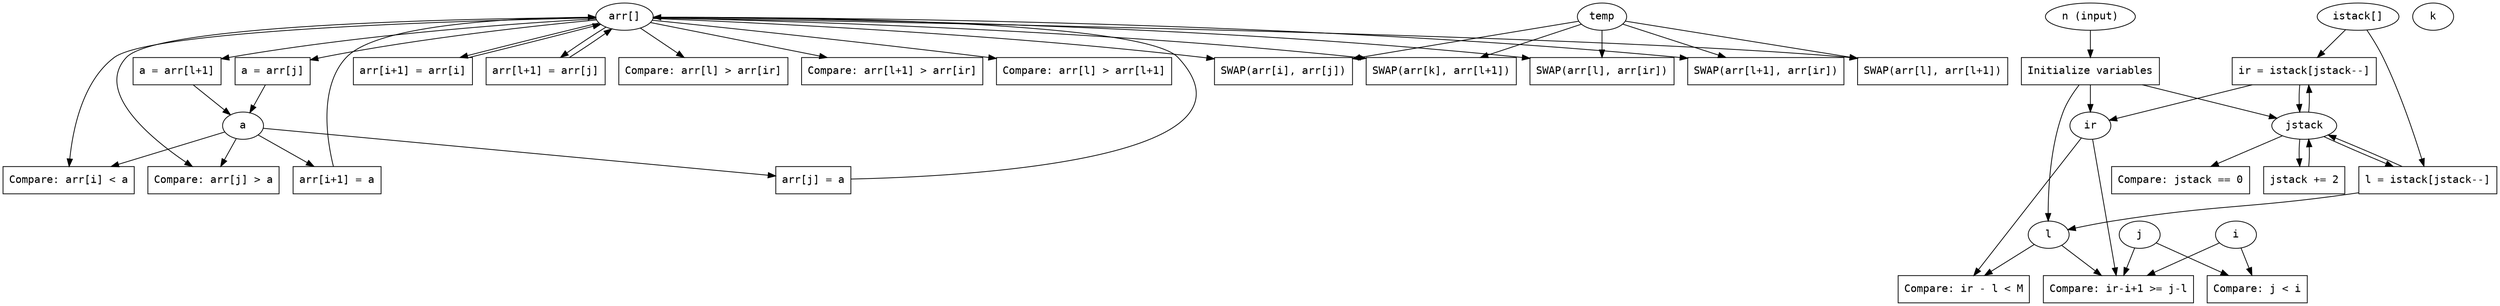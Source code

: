 digraph DFG {
    node [shape=box, fontname="Courier"];
    edge [fontname="Courier"];

    // Data nodes
    arr [label="arr[]", shape=ellipse];
    istack [label="istack[]", shape=ellipse];
    n [label="n (input)", shape=ellipse];
    i [label="i", shape=ellipse];
    ir [label="ir", shape=ellipse];
    j [label="j", shape=ellipse];
    k [label="k", shape=ellipse];
    l [label="l", shape=ellipse];
    jstack [label="jstack", shape=ellipse];
    a [label="a", shape=ellipse];
    temp [label="temp", shape=ellipse];

    // Operation nodes
    init [label="Initialize variables"];
    comp1 [label="Compare: ir - l < M"];
    comp2 [label="Compare: jstack == 0"];
    comp3 [label="Compare: arr[l] > arr[ir]"];
    comp4 [label="Compare: arr[l+1] > arr[ir]"];
    comp5 [label="Compare: arr[l] > arr[l+1]"];
    comp6 [label="Compare: arr[i] < a"];
    comp7 [label="Compare: arr[j] > a"];
    comp8 [label="Compare: j < i"];
    comp9 [label="Compare: ir-i+1 >= j-l"];
    swap1 [label="SWAP(arr[k], arr[l+1])"];
    swap2 [label="SWAP(arr[l], arr[ir])"];
    swap3 [label="SWAP(arr[l+1], arr[ir])"];
    swap4 [label="SWAP(arr[l], arr[l+1])"];
    swap5 [label="SWAP(arr[i], arr[j])"];
    assign1 [label="a = arr[j]"];
    assign2 [label="arr[i+1] = arr[i]"];
    assign3 [label="arr[i+1] = a"];
    assign4 [label="a = arr[l+1]"];
    assign5 [label="arr[l+1] = arr[j]"];
    assign6 [label="arr[j] = a"];
    update1 [label="jstack += 2"];
    update2 [label="ir = istack[jstack--]"];
    update3 [label="l = istack[jstack--]"];

    // Data flow edges
    n -> init;
    init -> ir;
    init -> l;
    init -> jstack;
    ir -> comp1;
    l -> comp1;
    jstack -> comp2;
    arr -> comp3;
    arr -> comp4;
    arr -> comp5;
    arr -> comp6;
    arr -> comp7;
    a -> comp6;
    a -> comp7;
    i -> comp8;
    j -> comp8;
    ir -> comp9;
    i -> comp9;
    j -> comp9;
    l -> comp9;
    arr -> swap1;
    arr -> swap2;
    arr -> swap3;
    arr -> swap4;
    arr -> swap5;
    temp -> swap1;
    temp -> swap2;
    temp -> swap3;
    temp -> swap4;
    temp -> swap5;
    arr -> assign1;
    assign1 -> a;
    arr -> assign2;
    assign2 -> arr;
    a -> assign3;
    assign3 -> arr;
    arr -> assign4;
    assign4 -> a;
    arr -> assign5;
    assign5 -> arr;
    a -> assign6;
    assign6 -> arr;
    jstack -> update1;
    update1 -> jstack;
    istack -> update2;
    update2 -> ir;
    jstack -> update2;
    update2 -> jstack;
    istack -> update3;
    update3 -> l;
    jstack -> update3;
    update3 -> jstack;
}